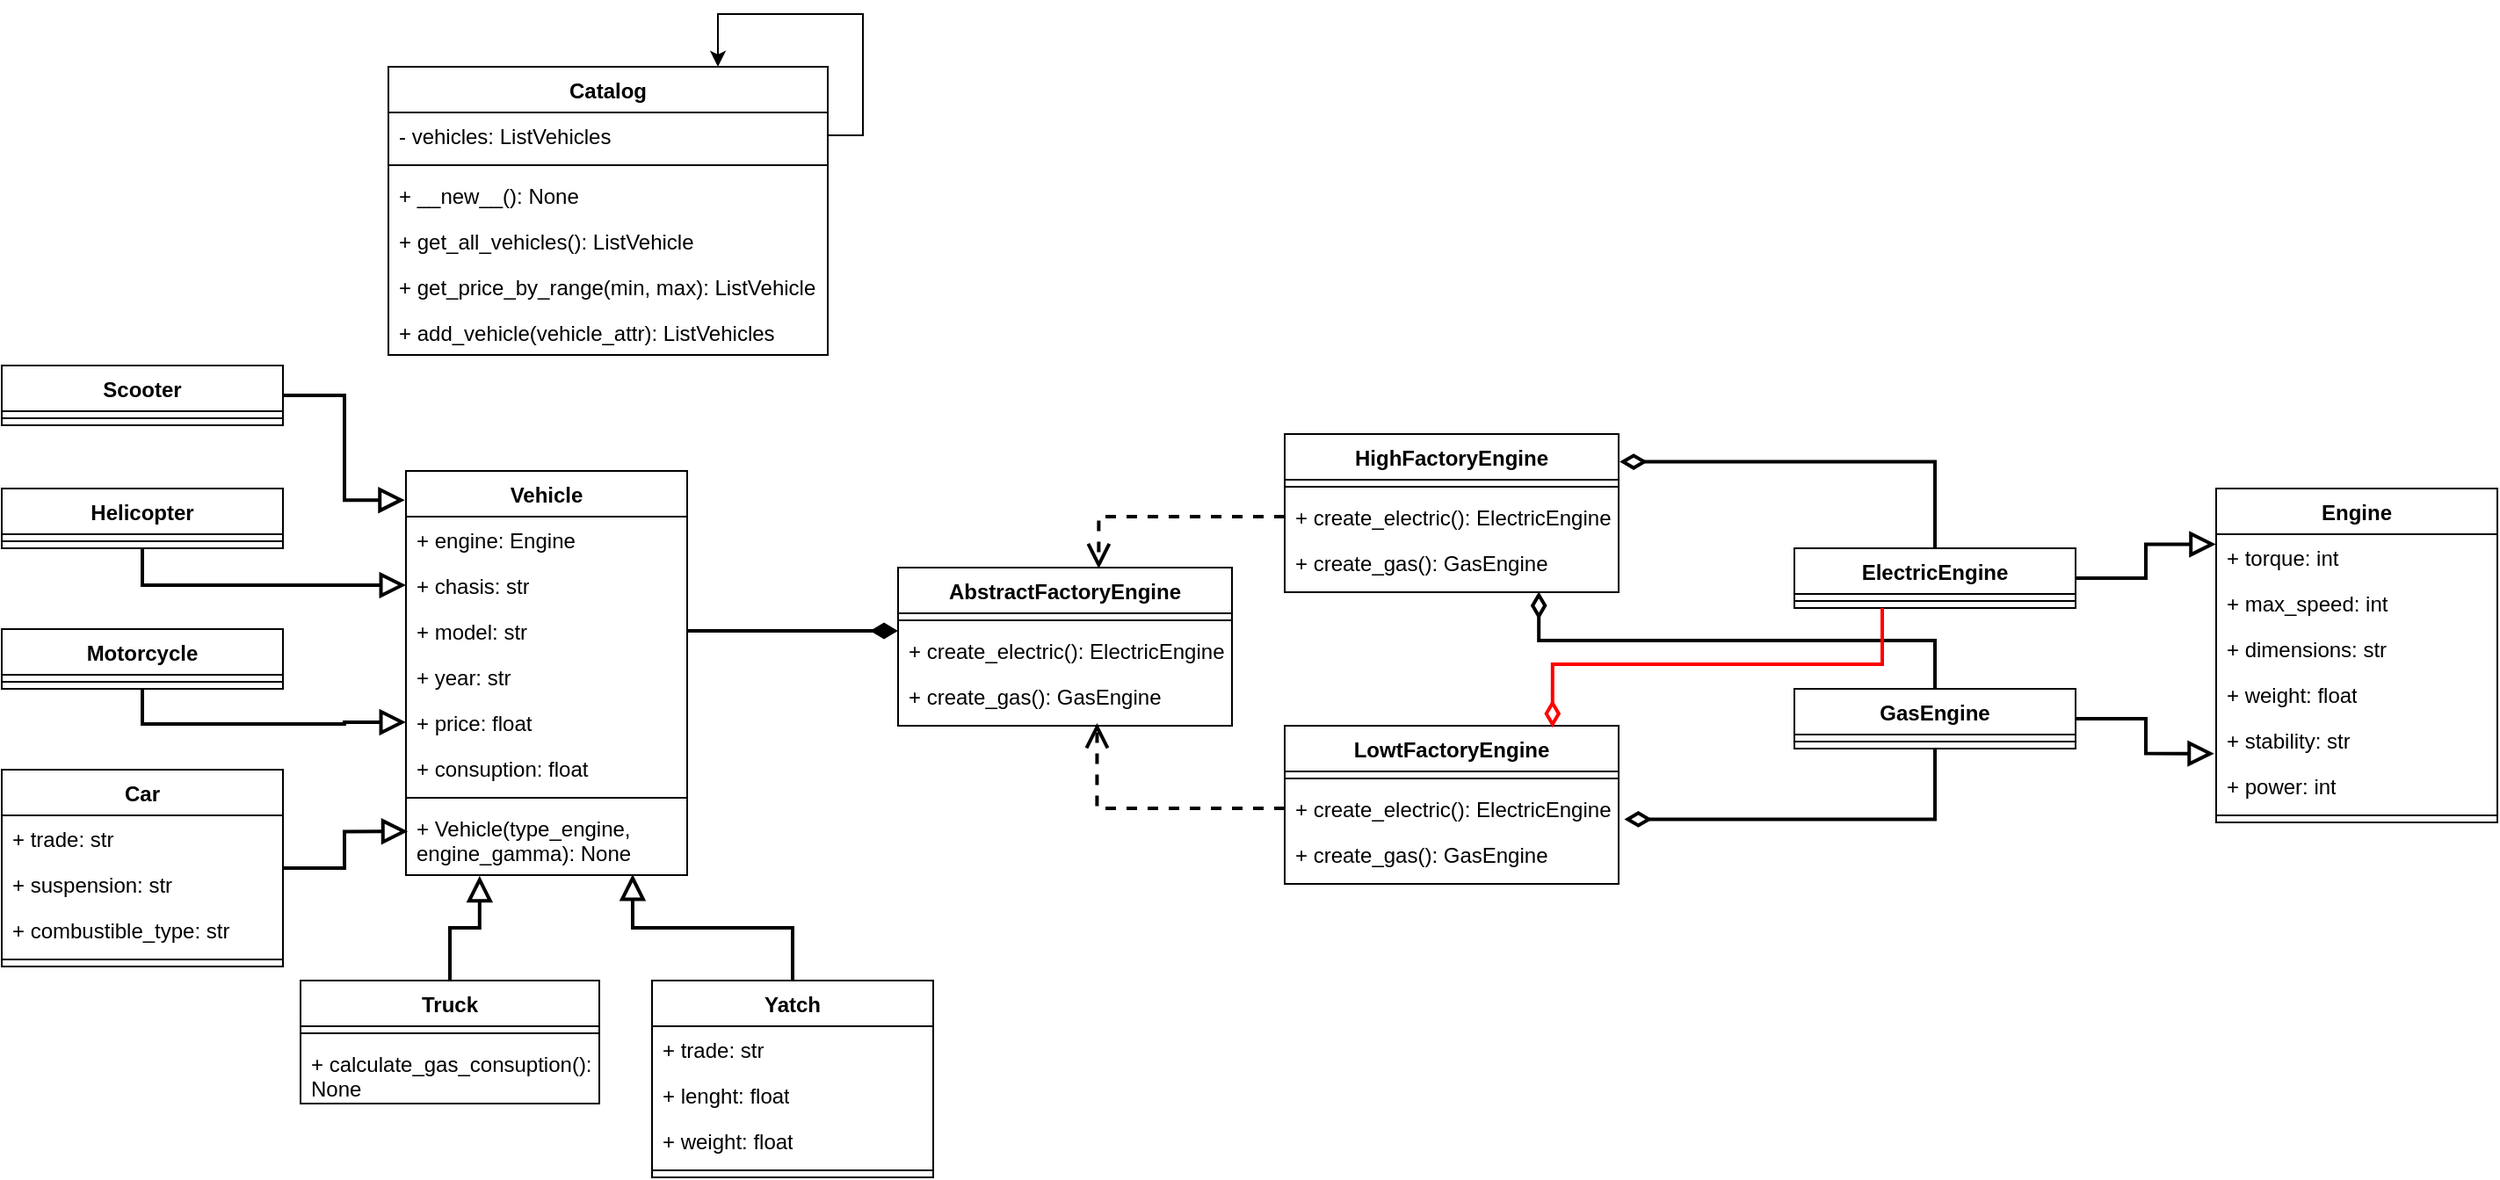 <mxfile version="24.3.0" type="github">
  <diagram name="Página-1" id="9JtSwNhYOpgH9qorqn5r">
    <mxGraphModel dx="367" dy="195" grid="1" gridSize="10" guides="1" tooltips="1" connect="1" arrows="1" fold="1" page="1" pageScale="1" pageWidth="827" pageHeight="1169" math="0" shadow="0">
      <root>
        <mxCell id="0" />
        <mxCell id="1" parent="0" />
        <mxCell id="m1nBJQU90JqvEYAqVLsa-41" value="Vehicle" style="swimlane;fontStyle=1;align=center;verticalAlign=top;childLayout=stackLayout;horizontal=1;startSize=26;horizontalStack=0;resizeParent=1;resizeParentMax=0;resizeLast=0;collapsible=1;marginBottom=0;whiteSpace=wrap;html=1;" vertex="1" parent="1">
          <mxGeometry x="240" y="340" width="160" height="230" as="geometry" />
        </mxCell>
        <mxCell id="m1nBJQU90JqvEYAqVLsa-42" value="+ engine: Engine" style="text;strokeColor=none;fillColor=none;align=left;verticalAlign=top;spacingLeft=4;spacingRight=4;overflow=hidden;rotatable=0;points=[[0,0.5],[1,0.5]];portConstraint=eastwest;whiteSpace=wrap;html=1;" vertex="1" parent="m1nBJQU90JqvEYAqVLsa-41">
          <mxGeometry y="26" width="160" height="26" as="geometry" />
        </mxCell>
        <mxCell id="m1nBJQU90JqvEYAqVLsa-54" value="+ chasis: str" style="text;strokeColor=none;fillColor=none;align=left;verticalAlign=top;spacingLeft=4;spacingRight=4;overflow=hidden;rotatable=0;points=[[0,0.5],[1,0.5]];portConstraint=eastwest;whiteSpace=wrap;html=1;" vertex="1" parent="m1nBJQU90JqvEYAqVLsa-41">
          <mxGeometry y="52" width="160" height="26" as="geometry" />
        </mxCell>
        <mxCell id="m1nBJQU90JqvEYAqVLsa-55" value="+ model: str" style="text;strokeColor=none;fillColor=none;align=left;verticalAlign=top;spacingLeft=4;spacingRight=4;overflow=hidden;rotatable=0;points=[[0,0.5],[1,0.5]];portConstraint=eastwest;whiteSpace=wrap;html=1;" vertex="1" parent="m1nBJQU90JqvEYAqVLsa-41">
          <mxGeometry y="78" width="160" height="26" as="geometry" />
        </mxCell>
        <mxCell id="m1nBJQU90JqvEYAqVLsa-56" value="+ year: str" style="text;strokeColor=none;fillColor=none;align=left;verticalAlign=top;spacingLeft=4;spacingRight=4;overflow=hidden;rotatable=0;points=[[0,0.5],[1,0.5]];portConstraint=eastwest;whiteSpace=wrap;html=1;" vertex="1" parent="m1nBJQU90JqvEYAqVLsa-41">
          <mxGeometry y="104" width="160" height="26" as="geometry" />
        </mxCell>
        <mxCell id="m1nBJQU90JqvEYAqVLsa-57" value="+ price: float" style="text;strokeColor=none;fillColor=none;align=left;verticalAlign=top;spacingLeft=4;spacingRight=4;overflow=hidden;rotatable=0;points=[[0,0.5],[1,0.5]];portConstraint=eastwest;whiteSpace=wrap;html=1;" vertex="1" parent="m1nBJQU90JqvEYAqVLsa-41">
          <mxGeometry y="130" width="160" height="26" as="geometry" />
        </mxCell>
        <mxCell id="m1nBJQU90JqvEYAqVLsa-58" value="+ consuption: float" style="text;strokeColor=none;fillColor=none;align=left;verticalAlign=top;spacingLeft=4;spacingRight=4;overflow=hidden;rotatable=0;points=[[0,0.5],[1,0.5]];portConstraint=eastwest;whiteSpace=wrap;html=1;" vertex="1" parent="m1nBJQU90JqvEYAqVLsa-41">
          <mxGeometry y="156" width="160" height="26" as="geometry" />
        </mxCell>
        <mxCell id="m1nBJQU90JqvEYAqVLsa-43" value="" style="line;strokeWidth=1;fillColor=none;align=left;verticalAlign=middle;spacingTop=-1;spacingLeft=3;spacingRight=3;rotatable=0;labelPosition=right;points=[];portConstraint=eastwest;strokeColor=inherit;" vertex="1" parent="m1nBJQU90JqvEYAqVLsa-41">
          <mxGeometry y="182" width="160" height="8" as="geometry" />
        </mxCell>
        <mxCell id="m1nBJQU90JqvEYAqVLsa-44" value="+ Vehicle(type_engine, engine_gamma): None" style="text;strokeColor=none;fillColor=none;align=left;verticalAlign=top;spacingLeft=4;spacingRight=4;overflow=hidden;rotatable=0;points=[[0,0.5],[1,0.5]];portConstraint=eastwest;whiteSpace=wrap;html=1;" vertex="1" parent="m1nBJQU90JqvEYAqVLsa-41">
          <mxGeometry y="190" width="160" height="40" as="geometry" />
        </mxCell>
        <mxCell id="m1nBJQU90JqvEYAqVLsa-45" value="Engine" style="swimlane;fontStyle=1;align=center;verticalAlign=top;childLayout=stackLayout;horizontal=1;startSize=26;horizontalStack=0;resizeParent=1;resizeParentMax=0;resizeLast=0;collapsible=1;marginBottom=0;whiteSpace=wrap;html=1;" vertex="1" parent="1">
          <mxGeometry x="1270" y="350" width="160" height="190" as="geometry" />
        </mxCell>
        <mxCell id="m1nBJQU90JqvEYAqVLsa-46" value="+ torque: int" style="text;strokeColor=none;fillColor=none;align=left;verticalAlign=top;spacingLeft=4;spacingRight=4;overflow=hidden;rotatable=0;points=[[0,0.5],[1,0.5]];portConstraint=eastwest;whiteSpace=wrap;html=1;" vertex="1" parent="m1nBJQU90JqvEYAqVLsa-45">
          <mxGeometry y="26" width="160" height="26" as="geometry" />
        </mxCell>
        <mxCell id="m1nBJQU90JqvEYAqVLsa-49" value="+ max_speed: int" style="text;strokeColor=none;fillColor=none;align=left;verticalAlign=top;spacingLeft=4;spacingRight=4;overflow=hidden;rotatable=0;points=[[0,0.5],[1,0.5]];portConstraint=eastwest;whiteSpace=wrap;html=1;" vertex="1" parent="m1nBJQU90JqvEYAqVLsa-45">
          <mxGeometry y="52" width="160" height="26" as="geometry" />
        </mxCell>
        <mxCell id="m1nBJQU90JqvEYAqVLsa-50" value="+ dimensions: str" style="text;strokeColor=none;fillColor=none;align=left;verticalAlign=top;spacingLeft=4;spacingRight=4;overflow=hidden;rotatable=0;points=[[0,0.5],[1,0.5]];portConstraint=eastwest;whiteSpace=wrap;html=1;" vertex="1" parent="m1nBJQU90JqvEYAqVLsa-45">
          <mxGeometry y="78" width="160" height="26" as="geometry" />
        </mxCell>
        <mxCell id="m1nBJQU90JqvEYAqVLsa-51" value="+ weight: float" style="text;strokeColor=none;fillColor=none;align=left;verticalAlign=top;spacingLeft=4;spacingRight=4;overflow=hidden;rotatable=0;points=[[0,0.5],[1,0.5]];portConstraint=eastwest;whiteSpace=wrap;html=1;" vertex="1" parent="m1nBJQU90JqvEYAqVLsa-45">
          <mxGeometry y="104" width="160" height="26" as="geometry" />
        </mxCell>
        <mxCell id="m1nBJQU90JqvEYAqVLsa-52" value="+ stability: str" style="text;strokeColor=none;fillColor=none;align=left;verticalAlign=top;spacingLeft=4;spacingRight=4;overflow=hidden;rotatable=0;points=[[0,0.5],[1,0.5]];portConstraint=eastwest;whiteSpace=wrap;html=1;" vertex="1" parent="m1nBJQU90JqvEYAqVLsa-45">
          <mxGeometry y="130" width="160" height="26" as="geometry" />
        </mxCell>
        <mxCell id="m1nBJQU90JqvEYAqVLsa-53" value="+ power: int" style="text;strokeColor=none;fillColor=none;align=left;verticalAlign=top;spacingLeft=4;spacingRight=4;overflow=hidden;rotatable=0;points=[[0,0.5],[1,0.5]];portConstraint=eastwest;whiteSpace=wrap;html=1;" vertex="1" parent="m1nBJQU90JqvEYAqVLsa-45">
          <mxGeometry y="156" width="160" height="26" as="geometry" />
        </mxCell>
        <mxCell id="m1nBJQU90JqvEYAqVLsa-47" value="" style="line;strokeWidth=1;fillColor=none;align=left;verticalAlign=middle;spacingTop=-1;spacingLeft=3;spacingRight=3;rotatable=0;labelPosition=right;points=[];portConstraint=eastwest;strokeColor=inherit;" vertex="1" parent="m1nBJQU90JqvEYAqVLsa-45">
          <mxGeometry y="182" width="160" height="8" as="geometry" />
        </mxCell>
        <mxCell id="m1nBJQU90JqvEYAqVLsa-96" style="edgeStyle=orthogonalEdgeStyle;rounded=0;orthogonalLoop=1;jettySize=auto;html=1;entryX=0;entryY=0.5;entryDx=0;entryDy=0;strokeWidth=2;endSize=10;endArrow=block;endFill=0;startSize=10;" edge="1" parent="1" source="m1nBJQU90JqvEYAqVLsa-59" target="m1nBJQU90JqvEYAqVLsa-54">
          <mxGeometry relative="1" as="geometry" />
        </mxCell>
        <mxCell id="m1nBJQU90JqvEYAqVLsa-59" value="Helicopter" style="swimlane;fontStyle=1;align=center;verticalAlign=top;childLayout=stackLayout;horizontal=1;startSize=26;horizontalStack=0;resizeParent=1;resizeParentMax=0;resizeLast=0;collapsible=1;marginBottom=0;whiteSpace=wrap;html=1;" vertex="1" parent="1">
          <mxGeometry x="10" y="350" width="160" height="34" as="geometry" />
        </mxCell>
        <mxCell id="m1nBJQU90JqvEYAqVLsa-61" value="" style="line;strokeWidth=1;fillColor=none;align=left;verticalAlign=middle;spacingTop=-1;spacingLeft=3;spacingRight=3;rotatable=0;labelPosition=right;points=[];portConstraint=eastwest;strokeColor=inherit;" vertex="1" parent="m1nBJQU90JqvEYAqVLsa-59">
          <mxGeometry y="26" width="160" height="8" as="geometry" />
        </mxCell>
        <mxCell id="m1nBJQU90JqvEYAqVLsa-63" value="Scooter" style="swimlane;fontStyle=1;align=center;verticalAlign=top;childLayout=stackLayout;horizontal=1;startSize=26;horizontalStack=0;resizeParent=1;resizeParentMax=0;resizeLast=0;collapsible=1;marginBottom=0;whiteSpace=wrap;html=1;" vertex="1" parent="1">
          <mxGeometry x="10" y="280" width="160" height="34" as="geometry" />
        </mxCell>
        <mxCell id="m1nBJQU90JqvEYAqVLsa-65" value="" style="line;strokeWidth=1;fillColor=none;align=left;verticalAlign=middle;spacingTop=-1;spacingLeft=3;spacingRight=3;rotatable=0;labelPosition=right;points=[];portConstraint=eastwest;strokeColor=inherit;" vertex="1" parent="m1nBJQU90JqvEYAqVLsa-63">
          <mxGeometry y="26" width="160" height="8" as="geometry" />
        </mxCell>
        <mxCell id="m1nBJQU90JqvEYAqVLsa-94" style="edgeStyle=orthogonalEdgeStyle;rounded=0;orthogonalLoop=1;jettySize=auto;html=1;entryX=0;entryY=0.5;entryDx=0;entryDy=0;strokeWidth=2;endSize=10;endArrow=block;endFill=0;startSize=10;" edge="1" parent="1" source="m1nBJQU90JqvEYAqVLsa-67" target="m1nBJQU90JqvEYAqVLsa-57">
          <mxGeometry relative="1" as="geometry" />
        </mxCell>
        <mxCell id="m1nBJQU90JqvEYAqVLsa-67" value="Motorcycle" style="swimlane;fontStyle=1;align=center;verticalAlign=top;childLayout=stackLayout;horizontal=1;startSize=26;horizontalStack=0;resizeParent=1;resizeParentMax=0;resizeLast=0;collapsible=1;marginBottom=0;whiteSpace=wrap;html=1;" vertex="1" parent="1">
          <mxGeometry x="10" y="430" width="160" height="34" as="geometry" />
        </mxCell>
        <mxCell id="m1nBJQU90JqvEYAqVLsa-69" value="" style="line;strokeWidth=1;fillColor=none;align=left;verticalAlign=middle;spacingTop=-1;spacingLeft=3;spacingRight=3;rotatable=0;labelPosition=right;points=[];portConstraint=eastwest;strokeColor=inherit;" vertex="1" parent="m1nBJQU90JqvEYAqVLsa-67">
          <mxGeometry y="26" width="160" height="8" as="geometry" />
        </mxCell>
        <mxCell id="m1nBJQU90JqvEYAqVLsa-71" value="Car" style="swimlane;fontStyle=1;align=center;verticalAlign=top;childLayout=stackLayout;horizontal=1;startSize=26;horizontalStack=0;resizeParent=1;resizeParentMax=0;resizeLast=0;collapsible=1;marginBottom=0;whiteSpace=wrap;html=1;" vertex="1" parent="1">
          <mxGeometry x="10" y="510" width="160" height="112" as="geometry" />
        </mxCell>
        <mxCell id="m1nBJQU90JqvEYAqVLsa-87" value="+ trade: str" style="text;strokeColor=none;fillColor=none;align=left;verticalAlign=top;spacingLeft=4;spacingRight=4;overflow=hidden;rotatable=0;points=[[0,0.5],[1,0.5]];portConstraint=eastwest;whiteSpace=wrap;html=1;" vertex="1" parent="m1nBJQU90JqvEYAqVLsa-71">
          <mxGeometry y="26" width="160" height="26" as="geometry" />
        </mxCell>
        <mxCell id="m1nBJQU90JqvEYAqVLsa-89" value="+ suspension: str" style="text;strokeColor=none;fillColor=none;align=left;verticalAlign=top;spacingLeft=4;spacingRight=4;overflow=hidden;rotatable=0;points=[[0,0.5],[1,0.5]];portConstraint=eastwest;whiteSpace=wrap;html=1;" vertex="1" parent="m1nBJQU90JqvEYAqVLsa-71">
          <mxGeometry y="52" width="160" height="26" as="geometry" />
        </mxCell>
        <mxCell id="m1nBJQU90JqvEYAqVLsa-88" value="+ combustible_type: str" style="text;strokeColor=none;fillColor=none;align=left;verticalAlign=top;spacingLeft=4;spacingRight=4;overflow=hidden;rotatable=0;points=[[0,0.5],[1,0.5]];portConstraint=eastwest;whiteSpace=wrap;html=1;" vertex="1" parent="m1nBJQU90JqvEYAqVLsa-71">
          <mxGeometry y="78" width="160" height="26" as="geometry" />
        </mxCell>
        <mxCell id="m1nBJQU90JqvEYAqVLsa-73" value="" style="line;strokeWidth=1;fillColor=none;align=left;verticalAlign=middle;spacingTop=-1;spacingLeft=3;spacingRight=3;rotatable=0;labelPosition=right;points=[];portConstraint=eastwest;strokeColor=inherit;" vertex="1" parent="m1nBJQU90JqvEYAqVLsa-71">
          <mxGeometry y="104" width="160" height="8" as="geometry" />
        </mxCell>
        <mxCell id="m1nBJQU90JqvEYAqVLsa-90" style="edgeStyle=orthogonalEdgeStyle;rounded=0;orthogonalLoop=1;jettySize=auto;html=1;entryX=0.262;entryY=1.01;entryDx=0;entryDy=0;entryPerimeter=0;strokeWidth=2;endSize=10;endArrow=block;endFill=0;startSize=10;" edge="1" parent="1" source="m1nBJQU90JqvEYAqVLsa-75" target="m1nBJQU90JqvEYAqVLsa-44">
          <mxGeometry relative="1" as="geometry" />
        </mxCell>
        <mxCell id="m1nBJQU90JqvEYAqVLsa-75" value="Truck" style="swimlane;fontStyle=1;align=center;verticalAlign=top;childLayout=stackLayout;horizontal=1;startSize=26;horizontalStack=0;resizeParent=1;resizeParentMax=0;resizeLast=0;collapsible=1;marginBottom=0;whiteSpace=wrap;html=1;" vertex="1" parent="1">
          <mxGeometry x="180" y="630" width="170" height="70" as="geometry" />
        </mxCell>
        <mxCell id="m1nBJQU90JqvEYAqVLsa-77" value="" style="line;strokeWidth=1;fillColor=none;align=left;verticalAlign=middle;spacingTop=-1;spacingLeft=3;spacingRight=3;rotatable=0;labelPosition=right;points=[];portConstraint=eastwest;strokeColor=inherit;" vertex="1" parent="m1nBJQU90JqvEYAqVLsa-75">
          <mxGeometry y="26" width="170" height="8" as="geometry" />
        </mxCell>
        <mxCell id="m1nBJQU90JqvEYAqVLsa-78" value="+ calculate_gas_consuption(): None" style="text;strokeColor=none;fillColor=none;align=left;verticalAlign=top;spacingLeft=4;spacingRight=4;overflow=hidden;rotatable=0;points=[[0,0.5],[1,0.5]];portConstraint=eastwest;whiteSpace=wrap;html=1;" vertex="1" parent="m1nBJQU90JqvEYAqVLsa-75">
          <mxGeometry y="34" width="170" height="36" as="geometry" />
        </mxCell>
        <mxCell id="m1nBJQU90JqvEYAqVLsa-79" value="Yatch" style="swimlane;fontStyle=1;align=center;verticalAlign=top;childLayout=stackLayout;horizontal=1;startSize=26;horizontalStack=0;resizeParent=1;resizeParentMax=0;resizeLast=0;collapsible=1;marginBottom=0;whiteSpace=wrap;html=1;" vertex="1" parent="1">
          <mxGeometry x="380" y="630" width="160" height="112" as="geometry" />
        </mxCell>
        <mxCell id="m1nBJQU90JqvEYAqVLsa-80" value="+ trade: str" style="text;strokeColor=none;fillColor=none;align=left;verticalAlign=top;spacingLeft=4;spacingRight=4;overflow=hidden;rotatable=0;points=[[0,0.5],[1,0.5]];portConstraint=eastwest;whiteSpace=wrap;html=1;" vertex="1" parent="m1nBJQU90JqvEYAqVLsa-79">
          <mxGeometry y="26" width="160" height="26" as="geometry" />
        </mxCell>
        <mxCell id="m1nBJQU90JqvEYAqVLsa-84" value="+ lenght: float" style="text;strokeColor=none;fillColor=none;align=left;verticalAlign=top;spacingLeft=4;spacingRight=4;overflow=hidden;rotatable=0;points=[[0,0.5],[1,0.5]];portConstraint=eastwest;whiteSpace=wrap;html=1;" vertex="1" parent="m1nBJQU90JqvEYAqVLsa-79">
          <mxGeometry y="52" width="160" height="26" as="geometry" />
        </mxCell>
        <mxCell id="m1nBJQU90JqvEYAqVLsa-85" value="+ weight: float" style="text;strokeColor=none;fillColor=none;align=left;verticalAlign=top;spacingLeft=4;spacingRight=4;overflow=hidden;rotatable=0;points=[[0,0.5],[1,0.5]];portConstraint=eastwest;whiteSpace=wrap;html=1;" vertex="1" parent="m1nBJQU90JqvEYAqVLsa-79">
          <mxGeometry y="78" width="160" height="26" as="geometry" />
        </mxCell>
        <mxCell id="m1nBJQU90JqvEYAqVLsa-81" value="" style="line;strokeWidth=1;fillColor=none;align=left;verticalAlign=middle;spacingTop=-1;spacingLeft=3;spacingRight=3;rotatable=0;labelPosition=right;points=[];portConstraint=eastwest;strokeColor=inherit;" vertex="1" parent="m1nBJQU90JqvEYAqVLsa-79">
          <mxGeometry y="104" width="160" height="8" as="geometry" />
        </mxCell>
        <mxCell id="m1nBJQU90JqvEYAqVLsa-91" style="edgeStyle=orthogonalEdgeStyle;rounded=0;orthogonalLoop=1;jettySize=auto;html=1;entryX=0.806;entryY=0.988;entryDx=0;entryDy=0;entryPerimeter=0;strokeWidth=2;endSize=10;endArrow=block;endFill=0;startSize=10;" edge="1" parent="1" source="m1nBJQU90JqvEYAqVLsa-79" target="m1nBJQU90JqvEYAqVLsa-44">
          <mxGeometry relative="1" as="geometry" />
        </mxCell>
        <mxCell id="m1nBJQU90JqvEYAqVLsa-93" style="edgeStyle=orthogonalEdgeStyle;rounded=0;orthogonalLoop=1;jettySize=auto;html=1;entryX=0.007;entryY=0.379;entryDx=0;entryDy=0;entryPerimeter=0;strokeWidth=2;endSize=10;endArrow=block;endFill=0;startSize=10;" edge="1" parent="1" source="m1nBJQU90JqvEYAqVLsa-71" target="m1nBJQU90JqvEYAqVLsa-44">
          <mxGeometry relative="1" as="geometry" />
        </mxCell>
        <mxCell id="m1nBJQU90JqvEYAqVLsa-97" style="edgeStyle=orthogonalEdgeStyle;rounded=0;orthogonalLoop=1;jettySize=auto;html=1;entryX=-0.004;entryY=0.072;entryDx=0;entryDy=0;entryPerimeter=0;strokeWidth=2;endSize=10;endArrow=block;endFill=0;startSize=10;" edge="1" parent="1" source="m1nBJQU90JqvEYAqVLsa-63" target="m1nBJQU90JqvEYAqVLsa-41">
          <mxGeometry relative="1" as="geometry" />
        </mxCell>
        <mxCell id="m1nBJQU90JqvEYAqVLsa-98" value="ElectricEngine" style="swimlane;fontStyle=1;align=center;verticalAlign=top;childLayout=stackLayout;horizontal=1;startSize=26;horizontalStack=0;resizeParent=1;resizeParentMax=0;resizeLast=0;collapsible=1;marginBottom=0;whiteSpace=wrap;html=1;" vertex="1" parent="1">
          <mxGeometry x="1030" y="384" width="160" height="34" as="geometry" />
        </mxCell>
        <mxCell id="m1nBJQU90JqvEYAqVLsa-100" value="" style="line;strokeWidth=1;fillColor=none;align=left;verticalAlign=middle;spacingTop=-1;spacingLeft=3;spacingRight=3;rotatable=0;labelPosition=right;points=[];portConstraint=eastwest;strokeColor=inherit;" vertex="1" parent="m1nBJQU90JqvEYAqVLsa-98">
          <mxGeometry y="26" width="160" height="8" as="geometry" />
        </mxCell>
        <mxCell id="m1nBJQU90JqvEYAqVLsa-106" value="GasEngine" style="swimlane;fontStyle=1;align=center;verticalAlign=top;childLayout=stackLayout;horizontal=1;startSize=26;horizontalStack=0;resizeParent=1;resizeParentMax=0;resizeLast=0;collapsible=1;marginBottom=0;whiteSpace=wrap;html=1;" vertex="1" parent="1">
          <mxGeometry x="1030" y="464" width="160" height="34" as="geometry" />
        </mxCell>
        <mxCell id="m1nBJQU90JqvEYAqVLsa-108" value="" style="line;strokeWidth=1;fillColor=none;align=left;verticalAlign=middle;spacingTop=-1;spacingLeft=3;spacingRight=3;rotatable=0;labelPosition=right;points=[];portConstraint=eastwest;strokeColor=inherit;" vertex="1" parent="m1nBJQU90JqvEYAqVLsa-106">
          <mxGeometry y="26" width="160" height="8" as="geometry" />
        </mxCell>
        <mxCell id="m1nBJQU90JqvEYAqVLsa-114" value="AbstractFactoryEngine" style="swimlane;fontStyle=1;align=center;verticalAlign=top;childLayout=stackLayout;horizontal=1;startSize=26;horizontalStack=0;resizeParent=1;resizeParentMax=0;resizeLast=0;collapsible=1;marginBottom=0;whiteSpace=wrap;html=1;" vertex="1" parent="1">
          <mxGeometry x="520" y="395" width="190" height="90" as="geometry" />
        </mxCell>
        <mxCell id="m1nBJQU90JqvEYAqVLsa-116" value="" style="line;strokeWidth=1;fillColor=none;align=left;verticalAlign=middle;spacingTop=-1;spacingLeft=3;spacingRight=3;rotatable=0;labelPosition=right;points=[];portConstraint=eastwest;strokeColor=inherit;" vertex="1" parent="m1nBJQU90JqvEYAqVLsa-114">
          <mxGeometry y="26" width="190" height="8" as="geometry" />
        </mxCell>
        <mxCell id="m1nBJQU90JqvEYAqVLsa-117" value="+ create_electric(): ElectricEngine" style="text;strokeColor=none;fillColor=none;align=left;verticalAlign=top;spacingLeft=4;spacingRight=4;overflow=hidden;rotatable=0;points=[[0,0.5],[1,0.5]];portConstraint=eastwest;whiteSpace=wrap;html=1;" vertex="1" parent="m1nBJQU90JqvEYAqVLsa-114">
          <mxGeometry y="34" width="190" height="26" as="geometry" />
        </mxCell>
        <mxCell id="m1nBJQU90JqvEYAqVLsa-118" value="+ create_gas(): GasEngine" style="text;strokeColor=none;fillColor=none;align=left;verticalAlign=top;spacingLeft=4;spacingRight=4;overflow=hidden;rotatable=0;points=[[0,0.5],[1,0.5]];portConstraint=eastwest;whiteSpace=wrap;html=1;" vertex="1" parent="m1nBJQU90JqvEYAqVLsa-114">
          <mxGeometry y="60" width="190" height="30" as="geometry" />
        </mxCell>
        <mxCell id="m1nBJQU90JqvEYAqVLsa-119" value="HighFactoryEngine" style="swimlane;fontStyle=1;align=center;verticalAlign=top;childLayout=stackLayout;horizontal=1;startSize=26;horizontalStack=0;resizeParent=1;resizeParentMax=0;resizeLast=0;collapsible=1;marginBottom=0;whiteSpace=wrap;html=1;" vertex="1" parent="1">
          <mxGeometry x="740" y="319" width="190" height="90" as="geometry" />
        </mxCell>
        <mxCell id="m1nBJQU90JqvEYAqVLsa-120" value="" style="line;strokeWidth=1;fillColor=none;align=left;verticalAlign=middle;spacingTop=-1;spacingLeft=3;spacingRight=3;rotatable=0;labelPosition=right;points=[];portConstraint=eastwest;strokeColor=inherit;" vertex="1" parent="m1nBJQU90JqvEYAqVLsa-119">
          <mxGeometry y="26" width="190" height="8" as="geometry" />
        </mxCell>
        <mxCell id="m1nBJQU90JqvEYAqVLsa-121" value="+ create_electric(): ElectricEngine" style="text;strokeColor=none;fillColor=none;align=left;verticalAlign=top;spacingLeft=4;spacingRight=4;overflow=hidden;rotatable=0;points=[[0,0.5],[1,0.5]];portConstraint=eastwest;whiteSpace=wrap;html=1;" vertex="1" parent="m1nBJQU90JqvEYAqVLsa-119">
          <mxGeometry y="34" width="190" height="26" as="geometry" />
        </mxCell>
        <mxCell id="m1nBJQU90JqvEYAqVLsa-122" value="+ create_gas(): GasEngine" style="text;strokeColor=none;fillColor=none;align=left;verticalAlign=top;spacingLeft=4;spacingRight=4;overflow=hidden;rotatable=0;points=[[0,0.5],[1,0.5]];portConstraint=eastwest;whiteSpace=wrap;html=1;" vertex="1" parent="m1nBJQU90JqvEYAqVLsa-119">
          <mxGeometry y="60" width="190" height="30" as="geometry" />
        </mxCell>
        <mxCell id="m1nBJQU90JqvEYAqVLsa-123" value="LowtFactoryEngine" style="swimlane;fontStyle=1;align=center;verticalAlign=top;childLayout=stackLayout;horizontal=1;startSize=26;horizontalStack=0;resizeParent=1;resizeParentMax=0;resizeLast=0;collapsible=1;marginBottom=0;whiteSpace=wrap;html=1;" vertex="1" parent="1">
          <mxGeometry x="740" y="485" width="190" height="90" as="geometry" />
        </mxCell>
        <mxCell id="m1nBJQU90JqvEYAqVLsa-124" value="" style="line;strokeWidth=1;fillColor=none;align=left;verticalAlign=middle;spacingTop=-1;spacingLeft=3;spacingRight=3;rotatable=0;labelPosition=right;points=[];portConstraint=eastwest;strokeColor=inherit;" vertex="1" parent="m1nBJQU90JqvEYAqVLsa-123">
          <mxGeometry y="26" width="190" height="8" as="geometry" />
        </mxCell>
        <mxCell id="m1nBJQU90JqvEYAqVLsa-125" value="+ create_electric(): ElectricEngine" style="text;strokeColor=none;fillColor=none;align=left;verticalAlign=top;spacingLeft=4;spacingRight=4;overflow=hidden;rotatable=0;points=[[0,0.5],[1,0.5]];portConstraint=eastwest;whiteSpace=wrap;html=1;" vertex="1" parent="m1nBJQU90JqvEYAqVLsa-123">
          <mxGeometry y="34" width="190" height="26" as="geometry" />
        </mxCell>
        <mxCell id="m1nBJQU90JqvEYAqVLsa-126" value="+ create_gas(): GasEngine" style="text;strokeColor=none;fillColor=none;align=left;verticalAlign=top;spacingLeft=4;spacingRight=4;overflow=hidden;rotatable=0;points=[[0,0.5],[1,0.5]];portConstraint=eastwest;whiteSpace=wrap;html=1;" vertex="1" parent="m1nBJQU90JqvEYAqVLsa-123">
          <mxGeometry y="60" width="190" height="30" as="geometry" />
        </mxCell>
        <mxCell id="m1nBJQU90JqvEYAqVLsa-128" style="edgeStyle=orthogonalEdgeStyle;rounded=0;orthogonalLoop=1;jettySize=auto;html=1;strokeWidth=2;endSize=10;endArrow=none;endFill=0;startArrow=diamondThin;startFill=1;startSize=10;" edge="1" parent="1" source="m1nBJQU90JqvEYAqVLsa-117" target="m1nBJQU90JqvEYAqVLsa-55">
          <mxGeometry relative="1" as="geometry">
            <Array as="points">
              <mxPoint x="440" y="431" />
              <mxPoint x="440" y="431" />
            </Array>
          </mxGeometry>
        </mxCell>
        <mxCell id="m1nBJQU90JqvEYAqVLsa-131" style="edgeStyle=orthogonalEdgeStyle;rounded=0;orthogonalLoop=1;jettySize=auto;html=1;entryX=0.596;entryY=0.948;entryDx=0;entryDy=0;entryPerimeter=0;strokeWidth=2;endSize=10;endArrow=open;endFill=0;startArrow=none;startFill=0;dashed=1;startSize=10;" edge="1" parent="1" source="m1nBJQU90JqvEYAqVLsa-125" target="m1nBJQU90JqvEYAqVLsa-118">
          <mxGeometry relative="1" as="geometry">
            <Array as="points">
              <mxPoint x="633" y="532" />
            </Array>
          </mxGeometry>
        </mxCell>
        <mxCell id="m1nBJQU90JqvEYAqVLsa-132" style="edgeStyle=orthogonalEdgeStyle;rounded=0;orthogonalLoop=1;jettySize=auto;html=1;entryX=0.601;entryY=0.007;entryDx=0;entryDy=0;entryPerimeter=0;strokeWidth=2;endSize=10;endArrow=open;endFill=0;startArrow=none;startFill=0;dashed=1;startSize=10;" edge="1" parent="1" source="m1nBJQU90JqvEYAqVLsa-121" target="m1nBJQU90JqvEYAqVLsa-114">
          <mxGeometry relative="1" as="geometry" />
        </mxCell>
        <mxCell id="m1nBJQU90JqvEYAqVLsa-135" style="edgeStyle=orthogonalEdgeStyle;rounded=0;orthogonalLoop=1;jettySize=auto;html=1;entryX=1.017;entryY=0.739;entryDx=0;entryDy=0;entryPerimeter=0;strokeWidth=2;endSize=10;startSize=10;endArrow=diamondThin;endFill=0;" edge="1" parent="1" source="m1nBJQU90JqvEYAqVLsa-106" target="m1nBJQU90JqvEYAqVLsa-125">
          <mxGeometry relative="1" as="geometry" />
        </mxCell>
        <mxCell id="m1nBJQU90JqvEYAqVLsa-136" style="edgeStyle=orthogonalEdgeStyle;rounded=0;orthogonalLoop=1;jettySize=auto;html=1;entryX=1.003;entryY=0.175;entryDx=0;entryDy=0;entryPerimeter=0;strokeWidth=2;endSize=10;startSize=10;endArrow=diamondThin;endFill=0;" edge="1" parent="1" source="m1nBJQU90JqvEYAqVLsa-98" target="m1nBJQU90JqvEYAqVLsa-119">
          <mxGeometry relative="1" as="geometry">
            <Array as="points">
              <mxPoint x="1110" y="335" />
            </Array>
          </mxGeometry>
        </mxCell>
        <mxCell id="m1nBJQU90JqvEYAqVLsa-137" style="edgeStyle=orthogonalEdgeStyle;rounded=0;orthogonalLoop=1;jettySize=auto;html=1;entryX=0.761;entryY=0.988;entryDx=0;entryDy=0;entryPerimeter=0;strokeWidth=2;endSize=10;startSize=10;endArrow=diamondThin;endFill=0;" edge="1" parent="1" source="m1nBJQU90JqvEYAqVLsa-106" target="m1nBJQU90JqvEYAqVLsa-122">
          <mxGeometry relative="1" as="geometry" />
        </mxCell>
        <mxCell id="m1nBJQU90JqvEYAqVLsa-138" style="edgeStyle=orthogonalEdgeStyle;rounded=0;orthogonalLoop=1;jettySize=auto;html=1;entryX=0.802;entryY=0.012;entryDx=0;entryDy=0;entryPerimeter=0;strokeColor=#FF0000;strokeWidth=2;endSize=10;startSize=10;endArrow=diamondThin;endFill=0;" edge="1" parent="1" source="m1nBJQU90JqvEYAqVLsa-98" target="m1nBJQU90JqvEYAqVLsa-123">
          <mxGeometry relative="1" as="geometry">
            <Array as="points">
              <mxPoint x="1080" y="450" />
              <mxPoint x="892" y="450" />
            </Array>
          </mxGeometry>
        </mxCell>
        <mxCell id="m1nBJQU90JqvEYAqVLsa-140" style="edgeStyle=orthogonalEdgeStyle;rounded=0;orthogonalLoop=1;jettySize=auto;html=1;entryX=-0.001;entryY=0.219;entryDx=0;entryDy=0;entryPerimeter=0;strokeWidth=2;endSize=10;startSize=10;endArrow=block;endFill=0;" edge="1" parent="1" source="m1nBJQU90JqvEYAqVLsa-98" target="m1nBJQU90JqvEYAqVLsa-46">
          <mxGeometry relative="1" as="geometry" />
        </mxCell>
        <mxCell id="m1nBJQU90JqvEYAqVLsa-142" style="edgeStyle=orthogonalEdgeStyle;rounded=0;orthogonalLoop=1;jettySize=auto;html=1;entryX=-0.007;entryY=0.801;entryDx=0;entryDy=0;entryPerimeter=0;strokeWidth=2;endSize=10;startSize=10;endArrow=block;endFill=0;" edge="1" parent="1" source="m1nBJQU90JqvEYAqVLsa-106" target="m1nBJQU90JqvEYAqVLsa-52">
          <mxGeometry relative="1" as="geometry" />
        </mxCell>
        <mxCell id="m1nBJQU90JqvEYAqVLsa-143" value="Catalog" style="swimlane;fontStyle=1;align=center;verticalAlign=top;childLayout=stackLayout;horizontal=1;startSize=26;horizontalStack=0;resizeParent=1;resizeParentMax=0;resizeLast=0;collapsible=1;marginBottom=0;whiteSpace=wrap;html=1;" vertex="1" parent="1">
          <mxGeometry x="230" y="110" width="250" height="164" as="geometry" />
        </mxCell>
        <mxCell id="m1nBJQU90JqvEYAqVLsa-151" style="edgeStyle=orthogonalEdgeStyle;rounded=0;orthogonalLoop=1;jettySize=auto;html=1;exitX=1;exitY=0.5;exitDx=0;exitDy=0;entryX=0.75;entryY=0;entryDx=0;entryDy=0;" edge="1" parent="m1nBJQU90JqvEYAqVLsa-143" source="m1nBJQU90JqvEYAqVLsa-144" target="m1nBJQU90JqvEYAqVLsa-143">
          <mxGeometry relative="1" as="geometry">
            <Array as="points">
              <mxPoint x="270" y="39" />
              <mxPoint x="270" y="-30" />
              <mxPoint x="188" y="-30" />
            </Array>
          </mxGeometry>
        </mxCell>
        <mxCell id="m1nBJQU90JqvEYAqVLsa-144" value="- vehicles: ListVehicles" style="text;strokeColor=none;fillColor=none;align=left;verticalAlign=top;spacingLeft=4;spacingRight=4;overflow=hidden;rotatable=0;points=[[0,0.5],[1,0.5]];portConstraint=eastwest;whiteSpace=wrap;html=1;" vertex="1" parent="m1nBJQU90JqvEYAqVLsa-143">
          <mxGeometry y="26" width="250" height="26" as="geometry" />
        </mxCell>
        <mxCell id="m1nBJQU90JqvEYAqVLsa-145" value="" style="line;strokeWidth=1;fillColor=none;align=left;verticalAlign=middle;spacingTop=-1;spacingLeft=3;spacingRight=3;rotatable=0;labelPosition=right;points=[];portConstraint=eastwest;strokeColor=inherit;" vertex="1" parent="m1nBJQU90JqvEYAqVLsa-143">
          <mxGeometry y="52" width="250" height="8" as="geometry" />
        </mxCell>
        <mxCell id="m1nBJQU90JqvEYAqVLsa-146" value="+ __new__(): None" style="text;strokeColor=none;fillColor=none;align=left;verticalAlign=top;spacingLeft=4;spacingRight=4;overflow=hidden;rotatable=0;points=[[0,0.5],[1,0.5]];portConstraint=eastwest;whiteSpace=wrap;html=1;" vertex="1" parent="m1nBJQU90JqvEYAqVLsa-143">
          <mxGeometry y="60" width="250" height="26" as="geometry" />
        </mxCell>
        <mxCell id="m1nBJQU90JqvEYAqVLsa-147" value="+ get_all_vehicles(): ListVehicle" style="text;strokeColor=none;fillColor=none;align=left;verticalAlign=top;spacingLeft=4;spacingRight=4;overflow=hidden;rotatable=0;points=[[0,0.5],[1,0.5]];portConstraint=eastwest;whiteSpace=wrap;html=1;" vertex="1" parent="m1nBJQU90JqvEYAqVLsa-143">
          <mxGeometry y="86" width="250" height="26" as="geometry" />
        </mxCell>
        <mxCell id="m1nBJQU90JqvEYAqVLsa-148" value="+ get_price_by_range(min, max): ListVehicle" style="text;strokeColor=none;fillColor=none;align=left;verticalAlign=top;spacingLeft=4;spacingRight=4;overflow=hidden;rotatable=0;points=[[0,0.5],[1,0.5]];portConstraint=eastwest;whiteSpace=wrap;html=1;" vertex="1" parent="m1nBJQU90JqvEYAqVLsa-143">
          <mxGeometry y="112" width="250" height="26" as="geometry" />
        </mxCell>
        <mxCell id="m1nBJQU90JqvEYAqVLsa-149" value="+ add_vehicle(vehicle_attr): ListVehicles" style="text;strokeColor=none;fillColor=none;align=left;verticalAlign=top;spacingLeft=4;spacingRight=4;overflow=hidden;rotatable=0;points=[[0,0.5],[1,0.5]];portConstraint=eastwest;whiteSpace=wrap;html=1;" vertex="1" parent="m1nBJQU90JqvEYAqVLsa-143">
          <mxGeometry y="138" width="250" height="26" as="geometry" />
        </mxCell>
      </root>
    </mxGraphModel>
  </diagram>
</mxfile>
